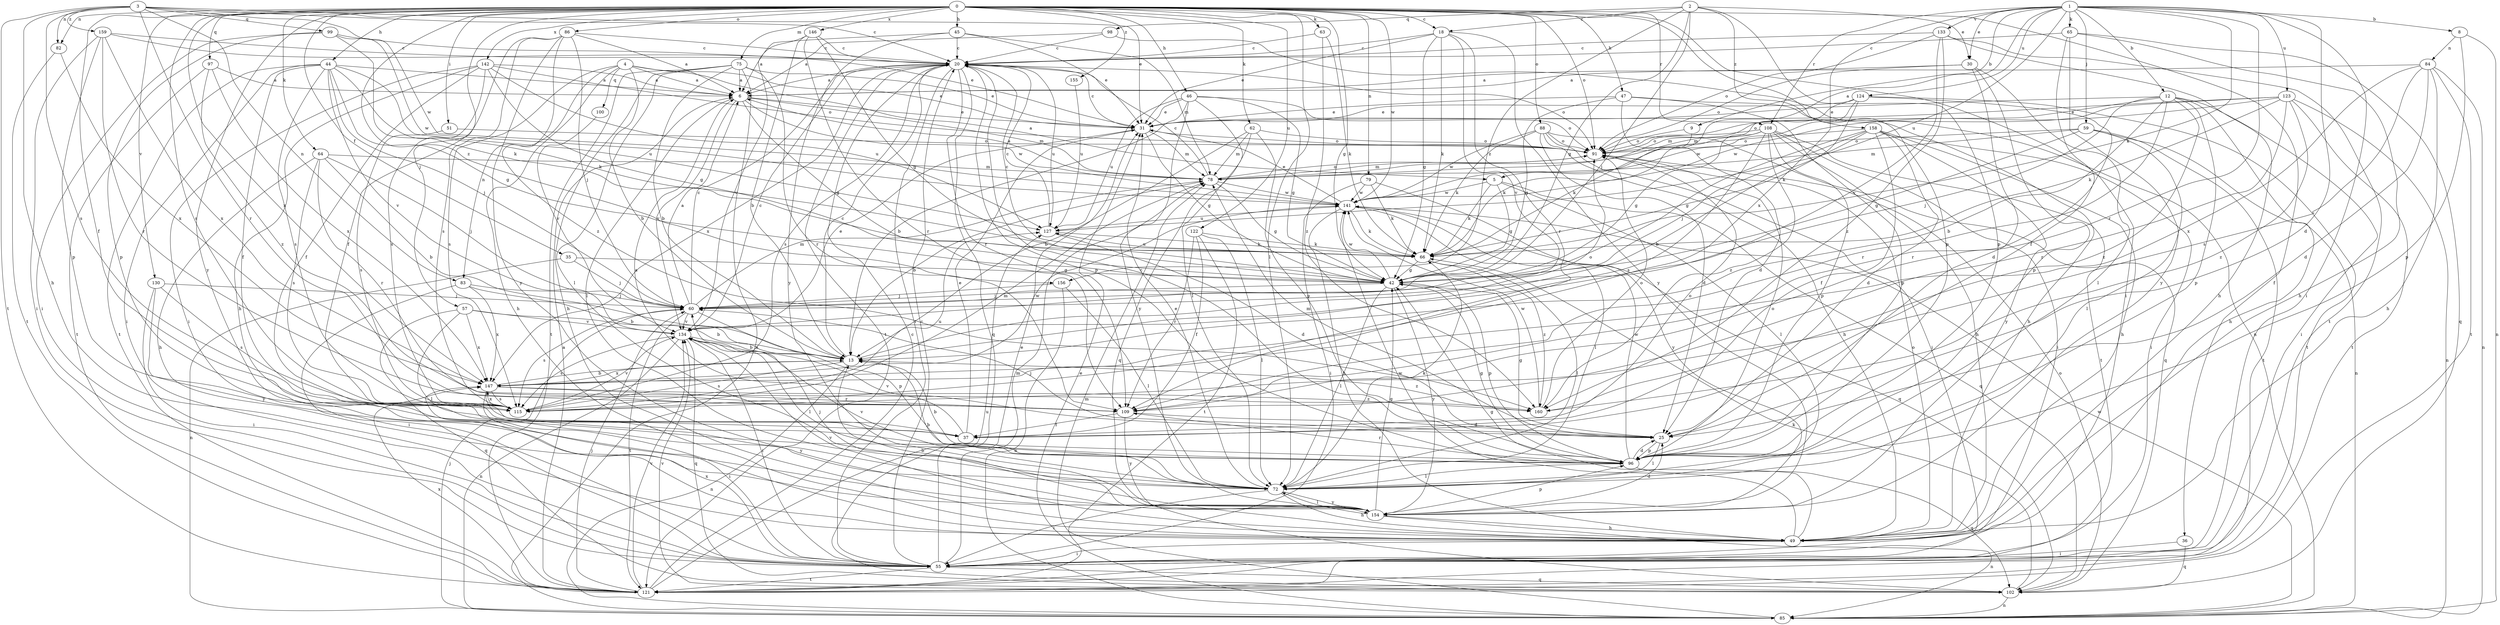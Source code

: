 strict digraph  {
0;
1;
2;
3;
4;
5;
6;
8;
9;
12;
13;
18;
20;
25;
30;
31;
35;
36;
37;
42;
44;
45;
46;
47;
49;
51;
55;
57;
59;
60;
62;
63;
64;
65;
66;
72;
75;
78;
79;
82;
83;
84;
85;
86;
88;
91;
96;
97;
98;
99;
100;
102;
108;
109;
115;
121;
122;
123;
124;
127;
130;
133;
134;
141;
142;
146;
147;
154;
155;
156;
158;
159;
160;
0 -> 18  [label=c];
0 -> 35  [label=f];
0 -> 36  [label=f];
0 -> 37  [label=f];
0 -> 42  [label=g];
0 -> 44  [label=h];
0 -> 45  [label=h];
0 -> 46  [label=h];
0 -> 47  [label=h];
0 -> 51  [label=i];
0 -> 55  [label=i];
0 -> 57  [label=j];
0 -> 62  [label=k];
0 -> 63  [label=k];
0 -> 64  [label=k];
0 -> 72  [label=l];
0 -> 75  [label=m];
0 -> 79  [label=n];
0 -> 82  [label=n];
0 -> 86  [label=o];
0 -> 88  [label=o];
0 -> 91  [label=o];
0 -> 96  [label=p];
0 -> 97  [label=q];
0 -> 108  [label=r];
0 -> 115  [label=s];
0 -> 122  [label=u];
0 -> 130  [label=v];
0 -> 141  [label=w];
0 -> 142  [label=x];
0 -> 146  [label=x];
0 -> 147  [label=x];
0 -> 154  [label=y];
0 -> 155  [label=z];
0 -> 156  [label=z];
1 -> 5  [label=a];
1 -> 8  [label=b];
1 -> 9  [label=b];
1 -> 12  [label=b];
1 -> 25  [label=d];
1 -> 30  [label=e];
1 -> 55  [label=i];
1 -> 59  [label=j];
1 -> 65  [label=k];
1 -> 66  [label=k];
1 -> 108  [label=r];
1 -> 109  [label=r];
1 -> 123  [label=u];
1 -> 124  [label=u];
1 -> 127  [label=u];
1 -> 133  [label=v];
1 -> 147  [label=x];
2 -> 18  [label=c];
2 -> 30  [label=e];
2 -> 42  [label=g];
2 -> 60  [label=j];
2 -> 96  [label=p];
2 -> 98  [label=q];
2 -> 156  [label=z];
2 -> 158  [label=z];
3 -> 20  [label=c];
3 -> 31  [label=e];
3 -> 49  [label=h];
3 -> 82  [label=n];
3 -> 83  [label=n];
3 -> 99  [label=q];
3 -> 109  [label=r];
3 -> 115  [label=s];
3 -> 121  [label=t];
3 -> 141  [label=w];
3 -> 159  [label=z];
4 -> 5  [label=a];
4 -> 6  [label=a];
4 -> 13  [label=b];
4 -> 31  [label=e];
4 -> 49  [label=h];
4 -> 83  [label=n];
4 -> 100  [label=q];
4 -> 115  [label=s];
5 -> 42  [label=g];
5 -> 66  [label=k];
5 -> 72  [label=l];
5 -> 102  [label=q];
5 -> 141  [label=w];
6 -> 31  [label=e];
6 -> 42  [label=g];
6 -> 72  [label=l];
6 -> 78  [label=m];
6 -> 134  [label=v];
6 -> 141  [label=w];
8 -> 84  [label=n];
8 -> 85  [label=n];
8 -> 96  [label=p];
9 -> 66  [label=k];
9 -> 91  [label=o];
12 -> 13  [label=b];
12 -> 31  [label=e];
12 -> 49  [label=h];
12 -> 55  [label=i];
12 -> 60  [label=j];
12 -> 78  [label=m];
12 -> 96  [label=p];
12 -> 109  [label=r];
12 -> 160  [label=z];
13 -> 20  [label=c];
13 -> 85  [label=n];
13 -> 91  [label=o];
13 -> 115  [label=s];
13 -> 147  [label=x];
13 -> 160  [label=z];
18 -> 20  [label=c];
18 -> 31  [label=e];
18 -> 42  [label=g];
18 -> 66  [label=k];
18 -> 109  [label=r];
18 -> 134  [label=v];
18 -> 154  [label=y];
20 -> 6  [label=a];
20 -> 55  [label=i];
20 -> 91  [label=o];
20 -> 96  [label=p];
20 -> 102  [label=q];
20 -> 109  [label=r];
20 -> 115  [label=s];
20 -> 121  [label=t];
20 -> 127  [label=u];
20 -> 147  [label=x];
25 -> 42  [label=g];
25 -> 60  [label=j];
25 -> 72  [label=l];
25 -> 78  [label=m];
25 -> 96  [label=p];
25 -> 134  [label=v];
30 -> 6  [label=a];
30 -> 25  [label=d];
30 -> 72  [label=l];
30 -> 91  [label=o];
30 -> 96  [label=p];
31 -> 20  [label=c];
31 -> 42  [label=g];
31 -> 78  [label=m];
31 -> 91  [label=o];
35 -> 42  [label=g];
35 -> 60  [label=j];
35 -> 85  [label=n];
36 -> 55  [label=i];
36 -> 102  [label=q];
37 -> 6  [label=a];
37 -> 31  [label=e];
37 -> 91  [label=o];
42 -> 60  [label=j];
42 -> 72  [label=l];
42 -> 96  [label=p];
42 -> 141  [label=w];
42 -> 154  [label=y];
44 -> 6  [label=a];
44 -> 37  [label=f];
44 -> 42  [label=g];
44 -> 55  [label=i];
44 -> 60  [label=j];
44 -> 66  [label=k];
44 -> 115  [label=s];
44 -> 121  [label=t];
44 -> 127  [label=u];
44 -> 134  [label=v];
45 -> 6  [label=a];
45 -> 20  [label=c];
45 -> 31  [label=e];
45 -> 78  [label=m];
45 -> 154  [label=y];
46 -> 13  [label=b];
46 -> 31  [label=e];
46 -> 42  [label=g];
46 -> 72  [label=l];
46 -> 91  [label=o];
46 -> 127  [label=u];
46 -> 154  [label=y];
47 -> 25  [label=d];
47 -> 31  [label=e];
47 -> 42  [label=g];
47 -> 49  [label=h];
47 -> 96  [label=p];
49 -> 13  [label=b];
49 -> 42  [label=g];
49 -> 55  [label=i];
49 -> 91  [label=o];
49 -> 134  [label=v];
49 -> 141  [label=w];
51 -> 91  [label=o];
51 -> 115  [label=s];
55 -> 20  [label=c];
55 -> 31  [label=e];
55 -> 78  [label=m];
55 -> 102  [label=q];
55 -> 121  [label=t];
55 -> 147  [label=x];
57 -> 13  [label=b];
57 -> 72  [label=l];
57 -> 102  [label=q];
57 -> 134  [label=v];
57 -> 147  [label=x];
59 -> 42  [label=g];
59 -> 72  [label=l];
59 -> 78  [label=m];
59 -> 85  [label=n];
59 -> 91  [label=o];
59 -> 121  [label=t];
60 -> 6  [label=a];
60 -> 20  [label=c];
60 -> 78  [label=m];
60 -> 96  [label=p];
60 -> 115  [label=s];
60 -> 121  [label=t];
60 -> 134  [label=v];
62 -> 13  [label=b];
62 -> 78  [label=m];
62 -> 91  [label=o];
62 -> 96  [label=p];
62 -> 102  [label=q];
63 -> 20  [label=c];
63 -> 66  [label=k];
63 -> 160  [label=z];
64 -> 13  [label=b];
64 -> 49  [label=h];
64 -> 60  [label=j];
64 -> 78  [label=m];
64 -> 109  [label=r];
64 -> 115  [label=s];
65 -> 20  [label=c];
65 -> 37  [label=f];
65 -> 49  [label=h];
65 -> 102  [label=q];
65 -> 154  [label=y];
66 -> 20  [label=c];
66 -> 42  [label=g];
66 -> 72  [label=l];
66 -> 127  [label=u];
66 -> 160  [label=z];
72 -> 13  [label=b];
72 -> 31  [label=e];
72 -> 49  [label=h];
72 -> 55  [label=i];
72 -> 66  [label=k];
72 -> 134  [label=v];
72 -> 154  [label=y];
75 -> 6  [label=a];
75 -> 13  [label=b];
75 -> 31  [label=e];
75 -> 49  [label=h];
75 -> 72  [label=l];
75 -> 85  [label=n];
75 -> 109  [label=r];
75 -> 121  [label=t];
78 -> 6  [label=a];
78 -> 13  [label=b];
78 -> 20  [label=c];
78 -> 42  [label=g];
78 -> 91  [label=o];
78 -> 141  [label=w];
79 -> 55  [label=i];
79 -> 66  [label=k];
79 -> 141  [label=w];
79 -> 154  [label=y];
82 -> 121  [label=t];
82 -> 147  [label=x];
83 -> 13  [label=b];
83 -> 55  [label=i];
83 -> 60  [label=j];
83 -> 147  [label=x];
84 -> 6  [label=a];
84 -> 25  [label=d];
84 -> 49  [label=h];
84 -> 85  [label=n];
84 -> 115  [label=s];
84 -> 121  [label=t];
84 -> 147  [label=x];
85 -> 31  [label=e];
85 -> 60  [label=j];
85 -> 78  [label=m];
85 -> 141  [label=w];
86 -> 6  [label=a];
86 -> 20  [label=c];
86 -> 37  [label=f];
86 -> 60  [label=j];
86 -> 115  [label=s];
86 -> 154  [label=y];
86 -> 160  [label=z];
88 -> 25  [label=d];
88 -> 49  [label=h];
88 -> 55  [label=i];
88 -> 66  [label=k];
88 -> 91  [label=o];
88 -> 102  [label=q];
88 -> 141  [label=w];
91 -> 78  [label=m];
96 -> 13  [label=b];
96 -> 20  [label=c];
96 -> 25  [label=d];
96 -> 42  [label=g];
96 -> 72  [label=l];
96 -> 91  [label=o];
96 -> 102  [label=q];
96 -> 109  [label=r];
96 -> 141  [label=w];
97 -> 6  [label=a];
97 -> 121  [label=t];
97 -> 147  [label=x];
97 -> 160  [label=z];
98 -> 6  [label=a];
98 -> 20  [label=c];
98 -> 85  [label=n];
99 -> 20  [label=c];
99 -> 55  [label=i];
99 -> 66  [label=k];
99 -> 96  [label=p];
99 -> 141  [label=w];
100 -> 134  [label=v];
102 -> 66  [label=k];
102 -> 85  [label=n];
102 -> 91  [label=o];
102 -> 134  [label=v];
108 -> 42  [label=g];
108 -> 49  [label=h];
108 -> 55  [label=i];
108 -> 66  [label=k];
108 -> 91  [label=o];
108 -> 96  [label=p];
108 -> 115  [label=s];
108 -> 121  [label=t];
108 -> 160  [label=z];
109 -> 25  [label=d];
109 -> 37  [label=f];
109 -> 154  [label=y];
115 -> 78  [label=m];
115 -> 127  [label=u];
115 -> 134  [label=v];
115 -> 147  [label=x];
121 -> 6  [label=a];
121 -> 20  [label=c];
121 -> 60  [label=j];
121 -> 127  [label=u];
121 -> 134  [label=v];
121 -> 147  [label=x];
122 -> 37  [label=f];
122 -> 66  [label=k];
122 -> 72  [label=l];
122 -> 109  [label=r];
122 -> 121  [label=t];
123 -> 31  [label=e];
123 -> 66  [label=k];
123 -> 85  [label=n];
123 -> 91  [label=o];
123 -> 109  [label=r];
123 -> 121  [label=t];
123 -> 141  [label=w];
123 -> 160  [label=z];
124 -> 31  [label=e];
124 -> 66  [label=k];
124 -> 78  [label=m];
124 -> 109  [label=r];
124 -> 121  [label=t];
124 -> 141  [label=w];
127 -> 20  [label=c];
127 -> 25  [label=d];
127 -> 66  [label=k];
130 -> 55  [label=i];
130 -> 60  [label=j];
130 -> 115  [label=s];
130 -> 154  [label=y];
133 -> 20  [label=c];
133 -> 49  [label=h];
133 -> 91  [label=o];
133 -> 121  [label=t];
133 -> 134  [label=v];
133 -> 160  [label=z];
134 -> 13  [label=b];
134 -> 20  [label=c];
134 -> 31  [label=e];
134 -> 55  [label=i];
134 -> 72  [label=l];
134 -> 85  [label=n];
134 -> 102  [label=q];
134 -> 115  [label=s];
141 -> 31  [label=e];
141 -> 49  [label=h];
141 -> 66  [label=k];
141 -> 72  [label=l];
141 -> 102  [label=q];
141 -> 127  [label=u];
142 -> 6  [label=a];
142 -> 37  [label=f];
142 -> 42  [label=g];
142 -> 49  [label=h];
142 -> 55  [label=i];
142 -> 91  [label=o];
142 -> 115  [label=s];
142 -> 127  [label=u];
146 -> 13  [label=b];
146 -> 20  [label=c];
146 -> 42  [label=g];
146 -> 109  [label=r];
146 -> 134  [label=v];
147 -> 13  [label=b];
147 -> 55  [label=i];
147 -> 109  [label=r];
147 -> 115  [label=s];
147 -> 141  [label=w];
147 -> 154  [label=y];
147 -> 160  [label=z];
154 -> 25  [label=d];
154 -> 42  [label=g];
154 -> 49  [label=h];
154 -> 60  [label=j];
154 -> 72  [label=l];
154 -> 85  [label=n];
154 -> 96  [label=p];
155 -> 127  [label=u];
156 -> 60  [label=j];
156 -> 72  [label=l];
156 -> 85  [label=n];
158 -> 13  [label=b];
158 -> 25  [label=d];
158 -> 37  [label=f];
158 -> 42  [label=g];
158 -> 49  [label=h];
158 -> 55  [label=i];
158 -> 60  [label=j];
158 -> 91  [label=o];
158 -> 154  [label=y];
159 -> 20  [label=c];
159 -> 31  [label=e];
159 -> 55  [label=i];
159 -> 96  [label=p];
159 -> 109  [label=r];
159 -> 147  [label=x];
160 -> 91  [label=o];
160 -> 141  [label=w];
}
